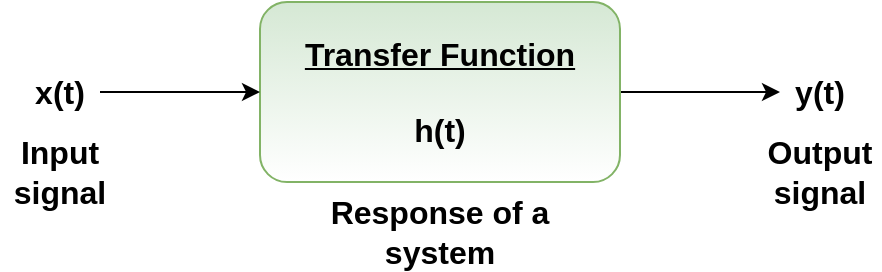 <mxfile version="20.8.10" type="device"><diagram name="Page-1" id="9iPVbl5ivrPXHoE5x3Ey"><mxGraphModel dx="1434" dy="956" grid="1" gridSize="10" guides="1" tooltips="1" connect="1" arrows="1" fold="1" page="1" pageScale="1" pageWidth="850" pageHeight="1100" math="0" shadow="0"><root><mxCell id="0"/><mxCell id="1" parent="0"/><mxCell id="wvs_TY1y2Gc9KX684Jwo-5" style="edgeStyle=orthogonalEdgeStyle;rounded=0;orthogonalLoop=1;jettySize=auto;html=1;exitX=1;exitY=0.5;exitDx=0;exitDy=0;fontSize=16;" edge="1" parent="1" source="wvs_TY1y2Gc9KX684Jwo-1" target="wvs_TY1y2Gc9KX684Jwo-4"><mxGeometry relative="1" as="geometry"/></mxCell><mxCell id="wvs_TY1y2Gc9KX684Jwo-1" value="&lt;b style=&quot;font-size: 16px;&quot;&gt;&lt;u style=&quot;font-size: 16px;&quot;&gt;Transfer Function&lt;br style=&quot;font-size: 16px;&quot;&gt;&lt;/u&gt;&lt;/b&gt;&lt;br style=&quot;font-size: 16px;&quot;&gt;&lt;b style=&quot;font-size: 16px;&quot;&gt;h(t)&lt;/b&gt;" style="rounded=1;whiteSpace=wrap;html=1;fillColor=#d5e8d4;strokeColor=#82b366;gradientColor=#FFFFFF;fontSize=16;" vertex="1" parent="1"><mxGeometry x="310" y="400" width="180" height="90" as="geometry"/></mxCell><mxCell id="wvs_TY1y2Gc9KX684Jwo-3" style="edgeStyle=orthogonalEdgeStyle;rounded=0;orthogonalLoop=1;jettySize=auto;html=1;exitX=1;exitY=0.5;exitDx=0;exitDy=0;entryX=0;entryY=0.5;entryDx=0;entryDy=0;fontSize=16;" edge="1" parent="1" source="wvs_TY1y2Gc9KX684Jwo-2" target="wvs_TY1y2Gc9KX684Jwo-1"><mxGeometry relative="1" as="geometry"/></mxCell><mxCell id="wvs_TY1y2Gc9KX684Jwo-2" value="x(t)" style="text;html=1;strokeColor=none;fillColor=none;align=center;verticalAlign=middle;whiteSpace=wrap;rounded=0;fontSize=16;fontStyle=1" vertex="1" parent="1"><mxGeometry x="190" y="430" width="40" height="30" as="geometry"/></mxCell><mxCell id="wvs_TY1y2Gc9KX684Jwo-4" value="y(t)" style="text;html=1;strokeColor=none;fillColor=none;align=center;verticalAlign=middle;whiteSpace=wrap;rounded=0;fontSize=16;fontStyle=1" vertex="1" parent="1"><mxGeometry x="570" y="430" width="40" height="30" as="geometry"/></mxCell><mxCell id="wvs_TY1y2Gc9KX684Jwo-6" value="Input signal" style="text;html=1;strokeColor=none;fillColor=none;align=center;verticalAlign=middle;whiteSpace=wrap;rounded=0;fontSize=16;fontStyle=1" vertex="1" parent="1"><mxGeometry x="180" y="470" width="60" height="30" as="geometry"/></mxCell><mxCell id="wvs_TY1y2Gc9KX684Jwo-7" value="Output&lt;br&gt;signal" style="text;html=1;strokeColor=none;fillColor=none;align=center;verticalAlign=middle;whiteSpace=wrap;rounded=0;fontSize=16;fontStyle=1" vertex="1" parent="1"><mxGeometry x="560" y="470" width="60" height="30" as="geometry"/></mxCell><mxCell id="wvs_TY1y2Gc9KX684Jwo-8" value="Response of a system" style="text;html=1;strokeColor=none;fillColor=none;align=center;verticalAlign=middle;whiteSpace=wrap;rounded=0;fontSize=16;fontStyle=1" vertex="1" parent="1"><mxGeometry x="320" y="500" width="160" height="30" as="geometry"/></mxCell></root></mxGraphModel></diagram></mxfile>